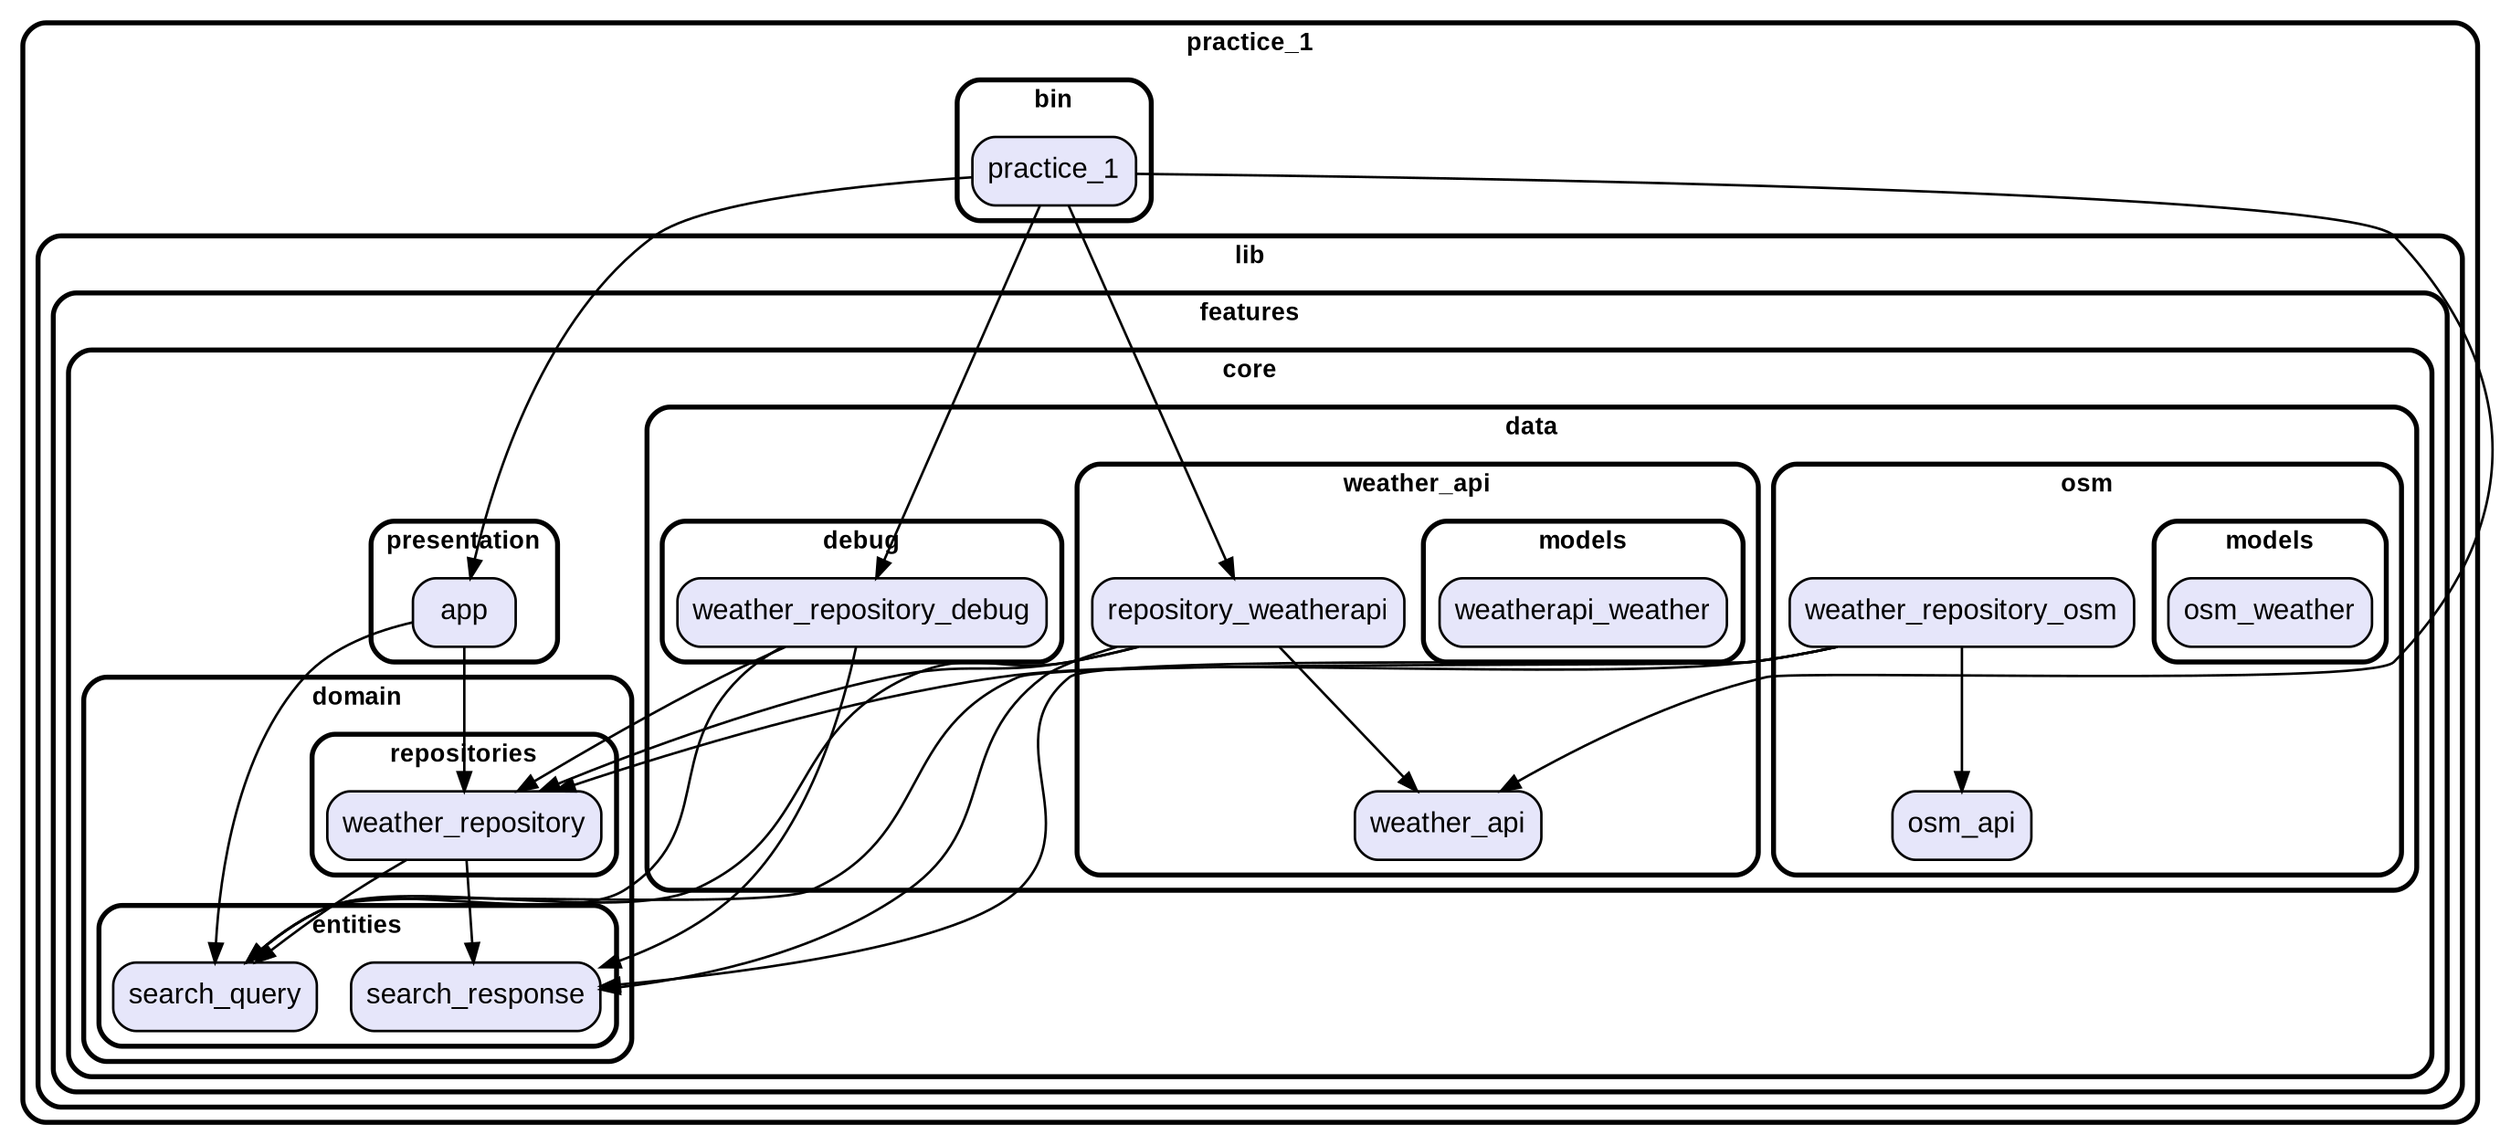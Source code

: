 digraph "" {
  graph [style=rounded fontname="Arial Black" fontsize=13 penwidth=2.6];
  node [shape=rect style="filled,rounded" fontname=Arial fontsize=15 fillcolor=Lavender penwidth=1.3];
  edge [penwidth=1.3];
  "/bin/practice_1.dart" [label="practice_1"];
  "/lib/features/core/data/osm/osm_api.dart" [label="osm_api"];
  "/lib/features/core/data/osm/models/osm_weather.dart" [label="osm_weather"];
  "/lib/features/core/data/osm/weather_repository_osm.dart" [label="weather_repository_osm"];
  "/lib/features/core/data/weather_api/repository_weatherapi.dart" [label="repository_weatherapi"];
  "/lib/features/core/data/weather_api/models/weatherapi_weather.dart" [label="weatherapi_weather"];
  "/lib/features/core/data/weather_api/weather_api.dart" [label="weather_api"];
  "/lib/features/core/data/debug/weather_repository_debug.dart" [label="weather_repository_debug"];
  "/lib/features/core/domain/repositories/weather_repository.dart" [label="weather_repository"];
  "/lib/features/core/domain/entities/search_query.dart" [label="search_query"];
  "/lib/features/core/domain/entities/search_response.dart" [label="search_response"];
  "/lib/features/core/presentation/app.dart" [label="app"];
  subgraph "cluster~" {
    label="practice_1";
    subgraph "cluster~/bin" {
      label="bin";
      "/bin/practice_1.dart";
    }
    subgraph "cluster~/lib" {
      label="lib";
      subgraph "cluster~/lib/features" {
        label="features";
        subgraph "cluster~/lib/features/core" {
          label="core";
          subgraph "cluster~/lib/features/core/data" {
            label="data";
            subgraph "cluster~/lib/features/core/data/osm" {
              label="osm";
              "/lib/features/core/data/osm/osm_api.dart";
              "/lib/features/core/data/osm/weather_repository_osm.dart";
              subgraph "cluster~/lib/features/core/data/osm/models" {
                label="models";
                "/lib/features/core/data/osm/models/osm_weather.dart";
              }
            }
            subgraph "cluster~/lib/features/core/data/weather_api" {
              label="weather_api";
              "/lib/features/core/data/weather_api/repository_weatherapi.dart";
              "/lib/features/core/data/weather_api/weather_api.dart";
              subgraph "cluster~/lib/features/core/data/weather_api/models" {
                label="models";
                "/lib/features/core/data/weather_api/models/weatherapi_weather.dart";
              }
            }
            subgraph "cluster~/lib/features/core/data/debug" {
              label="debug";
              "/lib/features/core/data/debug/weather_repository_debug.dart";
            }
          }
          subgraph "cluster~/lib/features/core/domain" {
            label="domain";
            subgraph "cluster~/lib/features/core/domain/repositories" {
              label="repositories";
              "/lib/features/core/domain/repositories/weather_repository.dart";
            }
            subgraph "cluster~/lib/features/core/domain/entities" {
              label="entities";
              "/lib/features/core/domain/entities/search_query.dart";
              "/lib/features/core/domain/entities/search_response.dart";
            }
          }
          subgraph "cluster~/lib/features/core/presentation" {
            label="presentation";
            "/lib/features/core/presentation/app.dart";
          }
        }
      }
    }
  }
  "/bin/practice_1.dart" -> "/lib/features/core/data/debug/weather_repository_debug.dart";
  "/bin/practice_1.dart" -> "/lib/features/core/data/weather_api/repository_weatherapi.dart";
  "/bin/practice_1.dart" -> "/lib/features/core/data/weather_api/weather_api.dart";
  "/bin/practice_1.dart" -> "/lib/features/core/presentation/app.dart";
  "/lib/features/core/data/osm/weather_repository_osm.dart" -> "/lib/features/core/data/osm/osm_api.dart";
  "/lib/features/core/data/osm/weather_repository_osm.dart" -> "/lib/features/core/domain/entities/search_query.dart";
  "/lib/features/core/data/osm/weather_repository_osm.dart" -> "/lib/features/core/domain/entities/search_response.dart";
  "/lib/features/core/data/osm/weather_repository_osm.dart" -> "/lib/features/core/domain/repositories/weather_repository.dart";
  "/lib/features/core/data/weather_api/repository_weatherapi.dart" -> "/lib/features/core/data/weather_api/weather_api.dart";
  "/lib/features/core/data/weather_api/repository_weatherapi.dart" -> "/lib/features/core/domain/entities/search_query.dart";
  "/lib/features/core/data/weather_api/repository_weatherapi.dart" -> "/lib/features/core/domain/entities/search_response.dart";
  "/lib/features/core/data/weather_api/repository_weatherapi.dart" -> "/lib/features/core/domain/repositories/weather_repository.dart";
  "/lib/features/core/data/debug/weather_repository_debug.dart" -> "/lib/features/core/domain/entities/search_query.dart";
  "/lib/features/core/data/debug/weather_repository_debug.dart" -> "/lib/features/core/domain/entities/search_response.dart";
  "/lib/features/core/data/debug/weather_repository_debug.dart" -> "/lib/features/core/domain/repositories/weather_repository.dart";
  "/lib/features/core/domain/repositories/weather_repository.dart" -> "/lib/features/core/domain/entities/search_query.dart";
  "/lib/features/core/domain/repositories/weather_repository.dart" -> "/lib/features/core/domain/entities/search_response.dart";
  "/lib/features/core/presentation/app.dart" -> "/lib/features/core/domain/entities/search_query.dart";
  "/lib/features/core/presentation/app.dart" -> "/lib/features/core/domain/repositories/weather_repository.dart";
}
